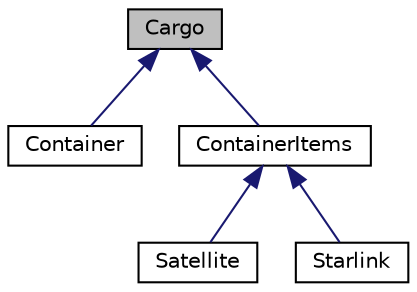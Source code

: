 digraph "Cargo"
{
 // LATEX_PDF_SIZE
  edge [fontname="Helvetica",fontsize="10",labelfontname="Helvetica",labelfontsize="10"];
  node [fontname="Helvetica",fontsize="10",shape=record];
  Node1 [label="Cargo",height=0.2,width=0.4,color="black", fillcolor="grey75", style="filled", fontcolor="black",tooltip="Note: A Dragon Spacecraft can only take cargo."];
  Node1 -> Node2 [dir="back",color="midnightblue",fontsize="10",style="solid",fontname="Helvetica"];
  Node2 [label="Container",height=0.2,width=0.4,color="black", fillcolor="white", style="filled",URL="$classContainer.html",tooltip="THE CONCRETECOMPONENT."];
  Node1 -> Node3 [dir="back",color="midnightblue",fontsize="10",style="solid",fontname="Helvetica"];
  Node3 [label="ContainerItems",height=0.2,width=0.4,color="black", fillcolor="white", style="filled",URL="$classContainerItems.html",tooltip=" "];
  Node3 -> Node4 [dir="back",color="midnightblue",fontsize="10",style="solid",fontname="Helvetica"];
  Node4 [label="Satellite",height=0.2,width=0.4,color="black", fillcolor="white", style="filled",URL="$classSatellite.html",tooltip=" "];
  Node3 -> Node5 [dir="back",color="midnightblue",fontsize="10",style="solid",fontname="Helvetica"];
  Node5 [label="Starlink",height=0.2,width=0.4,color="black", fillcolor="white", style="filled",URL="$classStarlink.html",tooltip="Concrete Decorator B."];
}

